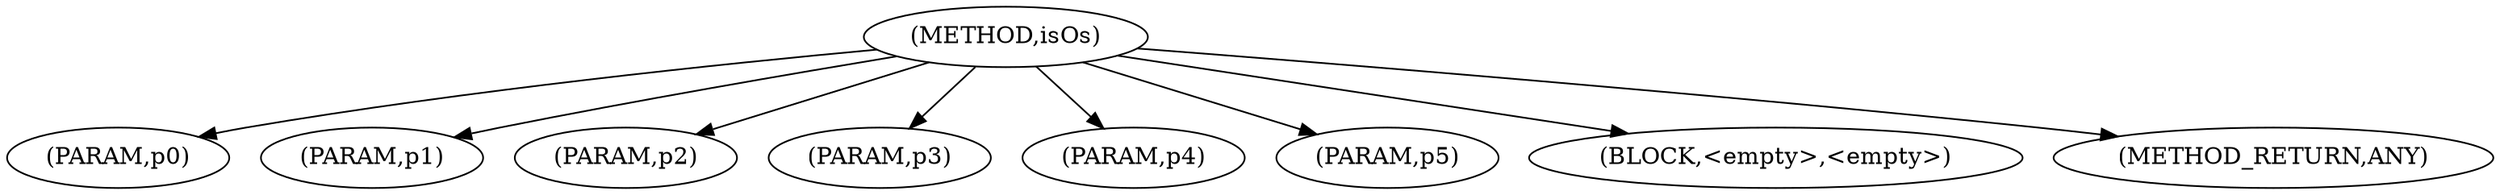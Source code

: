 digraph "isOs" {  
"1920" [label = <(METHOD,isOs)> ]
"1921" [label = <(PARAM,p0)> ]
"1922" [label = <(PARAM,p1)> ]
"1923" [label = <(PARAM,p2)> ]
"1924" [label = <(PARAM,p3)> ]
"1925" [label = <(PARAM,p4)> ]
"1926" [label = <(PARAM,p5)> ]
"1927" [label = <(BLOCK,&lt;empty&gt;,&lt;empty&gt;)> ]
"1928" [label = <(METHOD_RETURN,ANY)> ]
  "1920" -> "1921" 
  "1920" -> "1922" 
  "1920" -> "1927" 
  "1920" -> "1923" 
  "1920" -> "1928" 
  "1920" -> "1924" 
  "1920" -> "1925" 
  "1920" -> "1926" 
}
